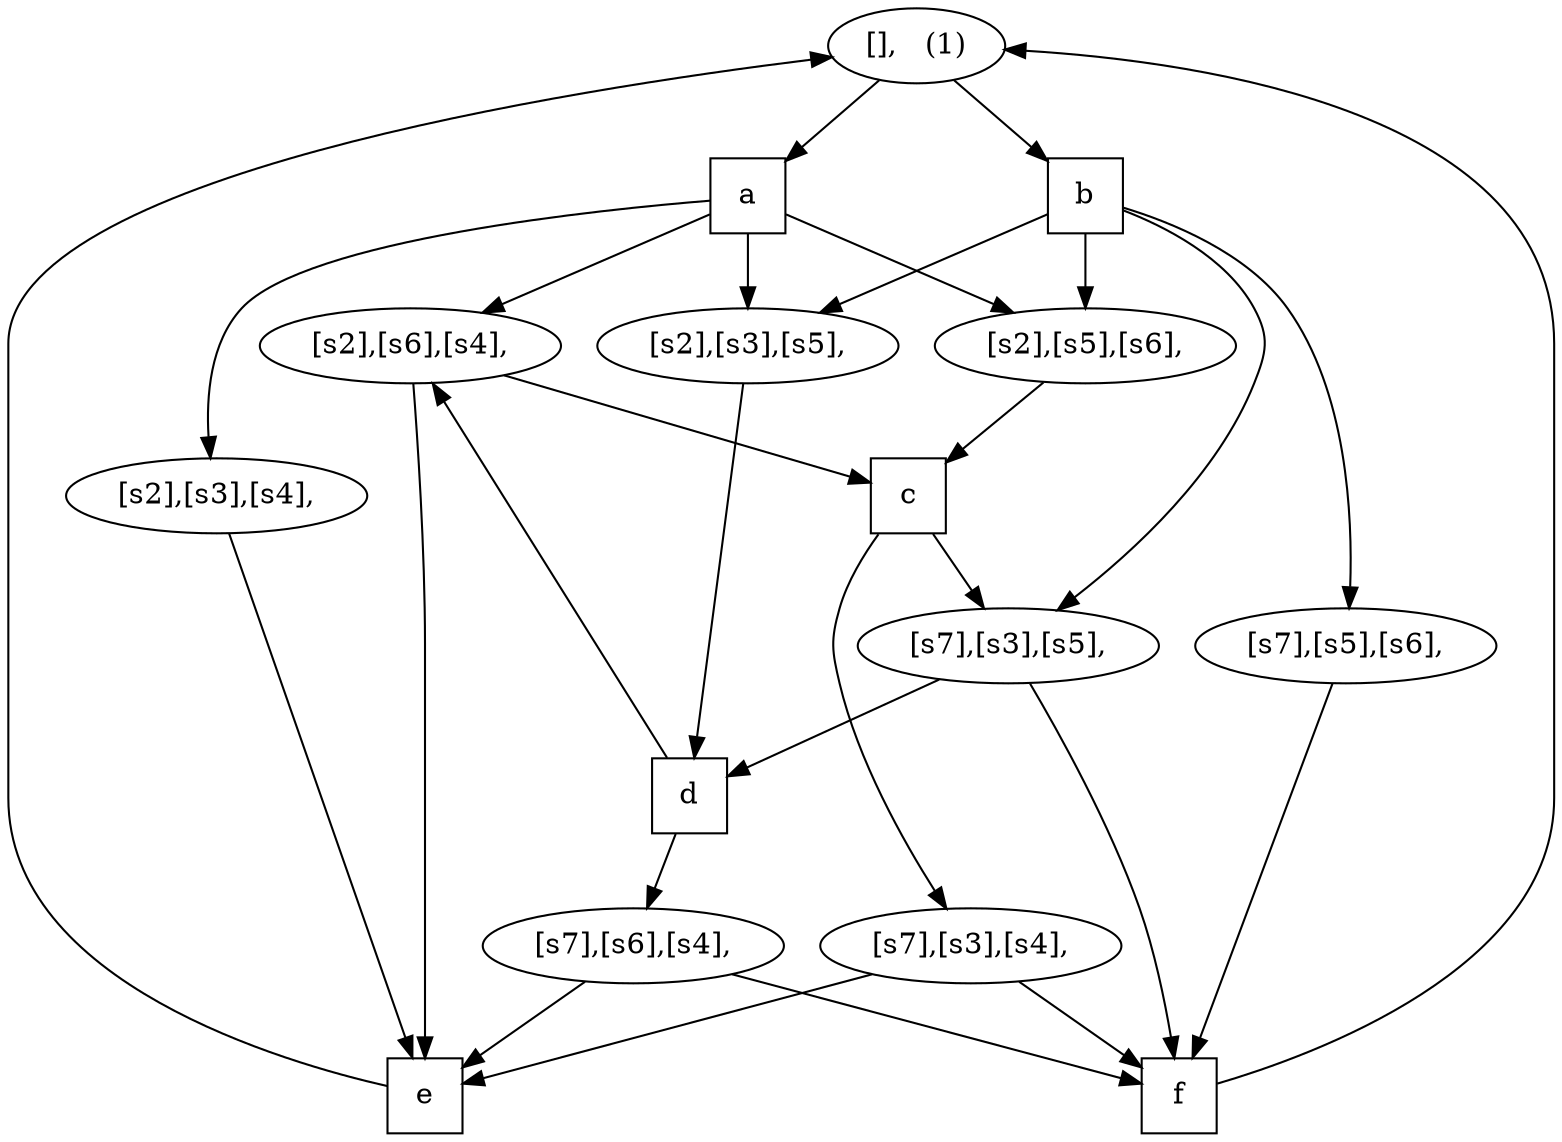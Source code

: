 digraph G {
    node [width=0.5];
p0 [label="[],   (1)"]
ta [label="a",shape=box]
p5 [label="[s2],[s3],[s4],"]
p1 [label="[s2],[s6],[s4],"]
p3 [label="[s2],[s3],[s5],"]
p2 [label="[s2],[s5],[s6],"]
tb [label="b",shape=box]
p8 [label="[s7],[s5],[s6],"]
p4 [label="[s7],[s3],[s5],"]
tc [label="c",shape=box]
p6 [label="[s7],[s3],[s4],"]
td [label="d",shape=box]
p7 [label="[s7],[s6],[s4],"]
te [label="e",shape=box]
tf [label="f",shape=box]
p0 -> ta 
te -> p0 
p0 -> tb 
tf -> p0 
ta -> p2 
p2 -> tc 
tb -> p2 
ta -> p1 
p1 -> tc 
td -> p1 
p1 -> te 
tc -> p4 
p4 -> td 
tb -> p4 
p4 -> tf 
ta -> p3 
p3 -> td 
tb -> p3 
tc -> p6 
p6 -> te 
p6 -> tf 
td -> p7 
p7 -> te 
p7 -> tf 
ta -> p5 
p5 -> te 
tb -> p8 
p8 -> tf 
}
